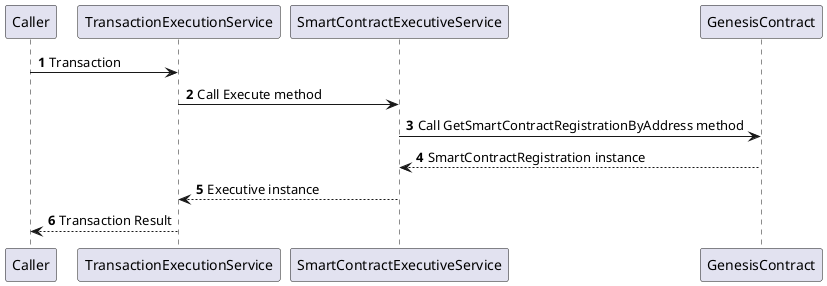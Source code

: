 @startuml
autonumber

Caller -> TransactionExecutionService: Transaction
TransactionExecutionService -> SmartContractExecutiveService: Call Execute method
SmartContractExecutiveService -> GenesisContract: Call GetSmartContractRegistrationByAddress method
GenesisContract --> SmartContractExecutiveService: SmartContractRegistration instance
SmartContractExecutiveService --> TransactionExecutionService: Executive instance
TransactionExecutionService --> Caller: Transaction Result

@enduml